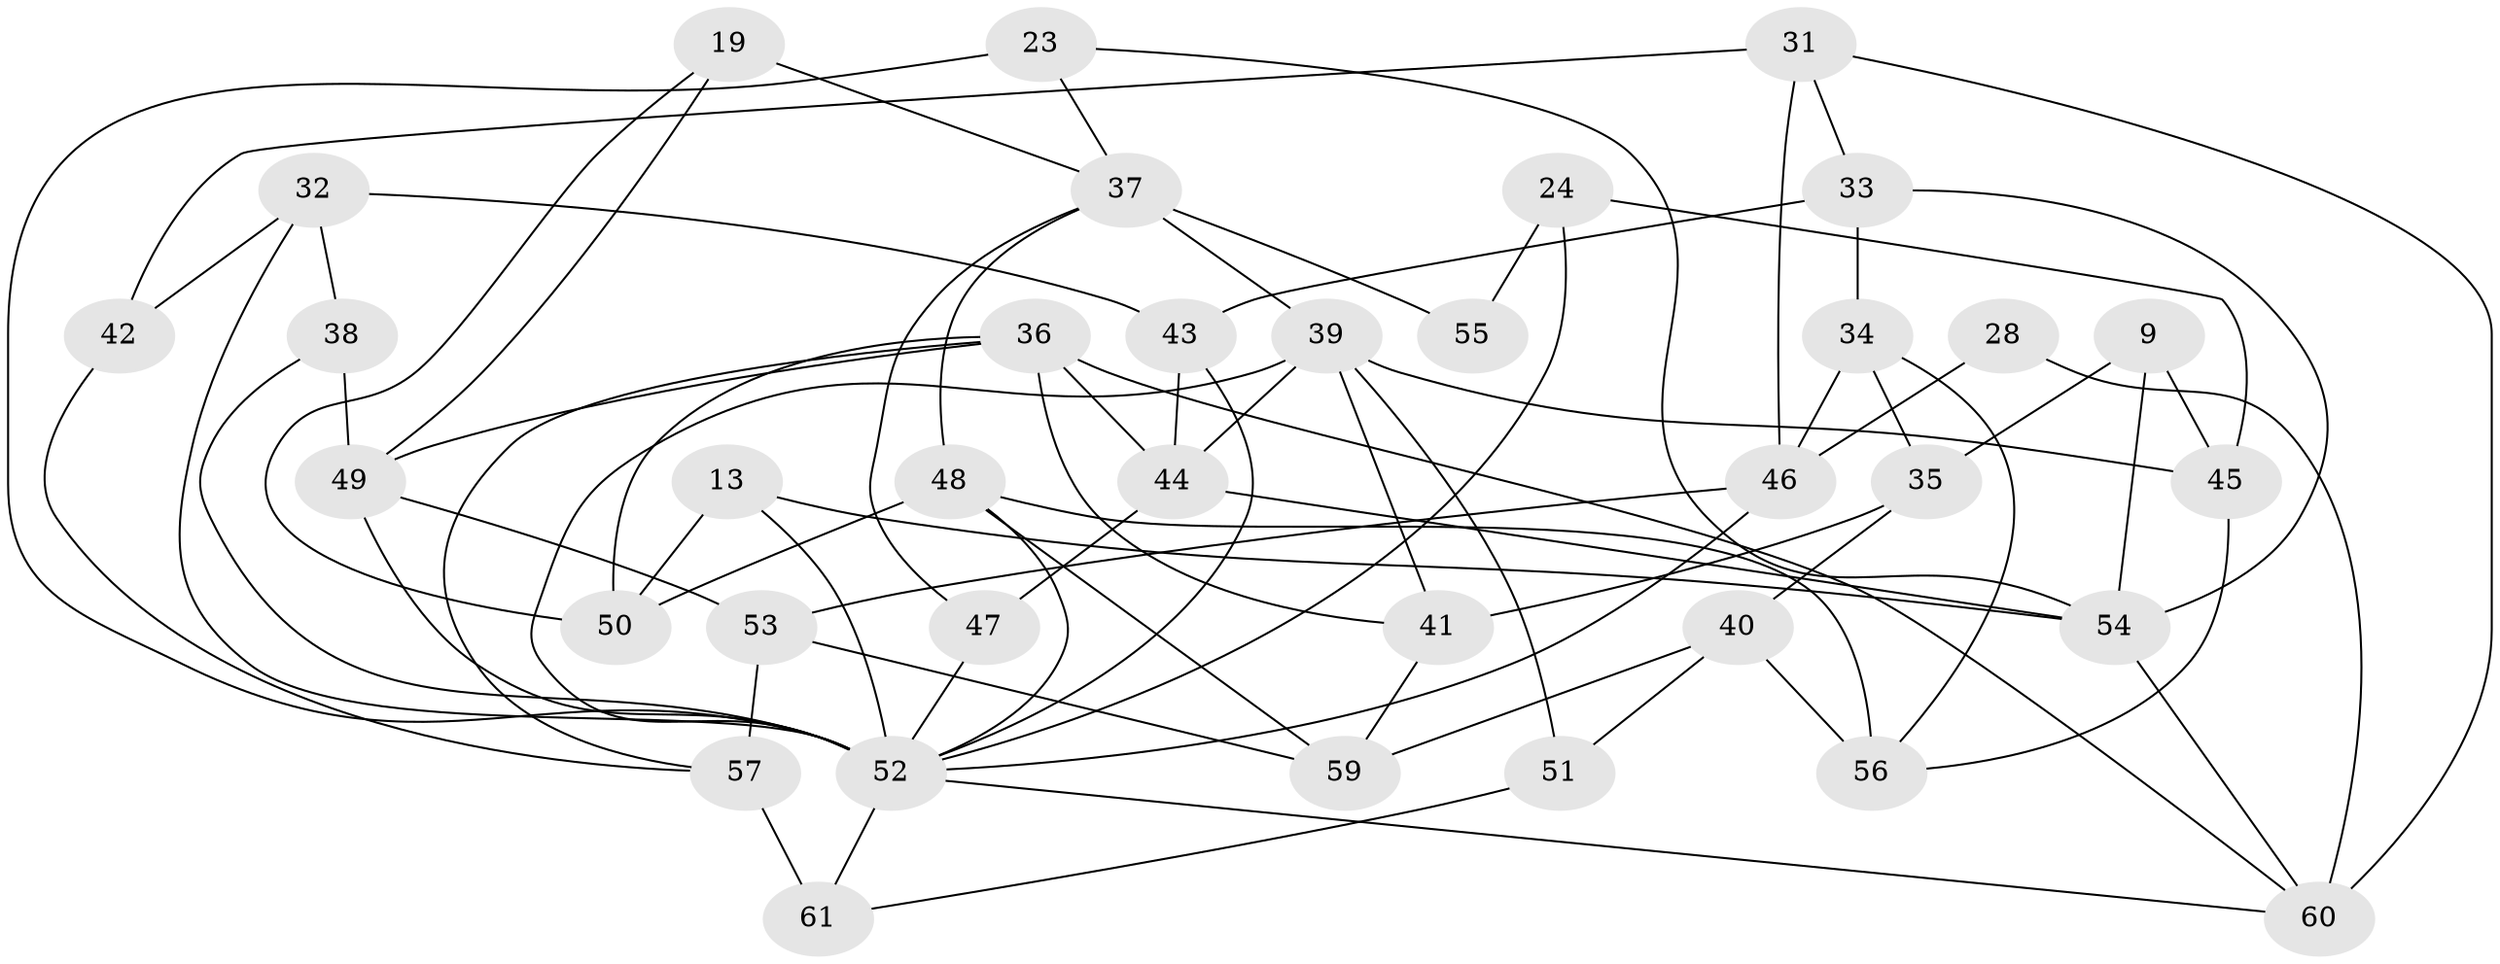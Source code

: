 // original degree distribution, {4: 1.0}
// Generated by graph-tools (version 1.1) at 2025/01/03/04/25 22:01:37]
// undirected, 36 vertices, 76 edges
graph export_dot {
graph [start="1"]
  node [color=gray90,style=filled];
  9;
  13;
  19;
  23;
  24;
  28;
  31;
  32 [super="+5"];
  33;
  34;
  35;
  36 [super="+17"];
  37 [super="+16+22"];
  38;
  39 [super="+29"];
  40;
  41 [super="+3"];
  42;
  43 [super="+15"];
  44 [super="+8"];
  45 [super="+25"];
  46 [super="+21"];
  47;
  48 [super="+10"];
  49 [super="+18"];
  50;
  51;
  52 [super="+6+12+11+26"];
  53;
  54 [super="+30"];
  55;
  56;
  57 [super="+1"];
  59 [super="+58"];
  60 [super="+14"];
  61 [super="+20"];
  9 -- 45 [weight=2];
  9 -- 35;
  9 -- 54;
  13 -- 50;
  13 -- 52 [weight=2];
  13 -- 54;
  19 -- 49;
  19 -- 50;
  19 -- 37 [weight=2];
  23 -- 54;
  23 -- 52 [weight=2];
  23 -- 37;
  24 -- 55;
  24 -- 45 [weight=2];
  24 -- 52;
  28 -- 46 [weight=2];
  28 -- 60 [weight=2];
  31 -- 60;
  31 -- 42;
  31 -- 33;
  31 -- 46;
  32 -- 43 [weight=2];
  32 -- 42 [weight=2];
  32 -- 38;
  32 -- 52;
  33 -- 34;
  33 -- 43;
  33 -- 54;
  34 -- 35;
  34 -- 46;
  34 -- 56;
  35 -- 40;
  35 -- 41;
  36 -- 49;
  36 -- 50;
  36 -- 57;
  36 -- 41;
  36 -- 60;
  36 -- 44;
  37 -- 55 [weight=3];
  37 -- 39 [weight=2];
  37 -- 48;
  37 -- 47;
  38 -- 49 [weight=2];
  38 -- 52;
  39 -- 44;
  39 -- 41 [weight=2];
  39 -- 51;
  39 -- 52;
  39 -- 45;
  40 -- 59;
  40 -- 51;
  40 -- 56;
  41 -- 59 [weight=2];
  42 -- 57;
  43 -- 44;
  43 -- 52 [weight=2];
  44 -- 47 [weight=2];
  44 -- 54;
  45 -- 56;
  46 -- 53;
  46 -- 52;
  47 -- 52;
  48 -- 52;
  48 -- 59 [weight=2];
  48 -- 56;
  48 -- 50;
  49 -- 53;
  49 -- 52;
  51 -- 61 [weight=2];
  52 -- 60;
  52 -- 61;
  53 -- 57;
  53 -- 59;
  54 -- 60;
  57 -- 61 [weight=3];
}
